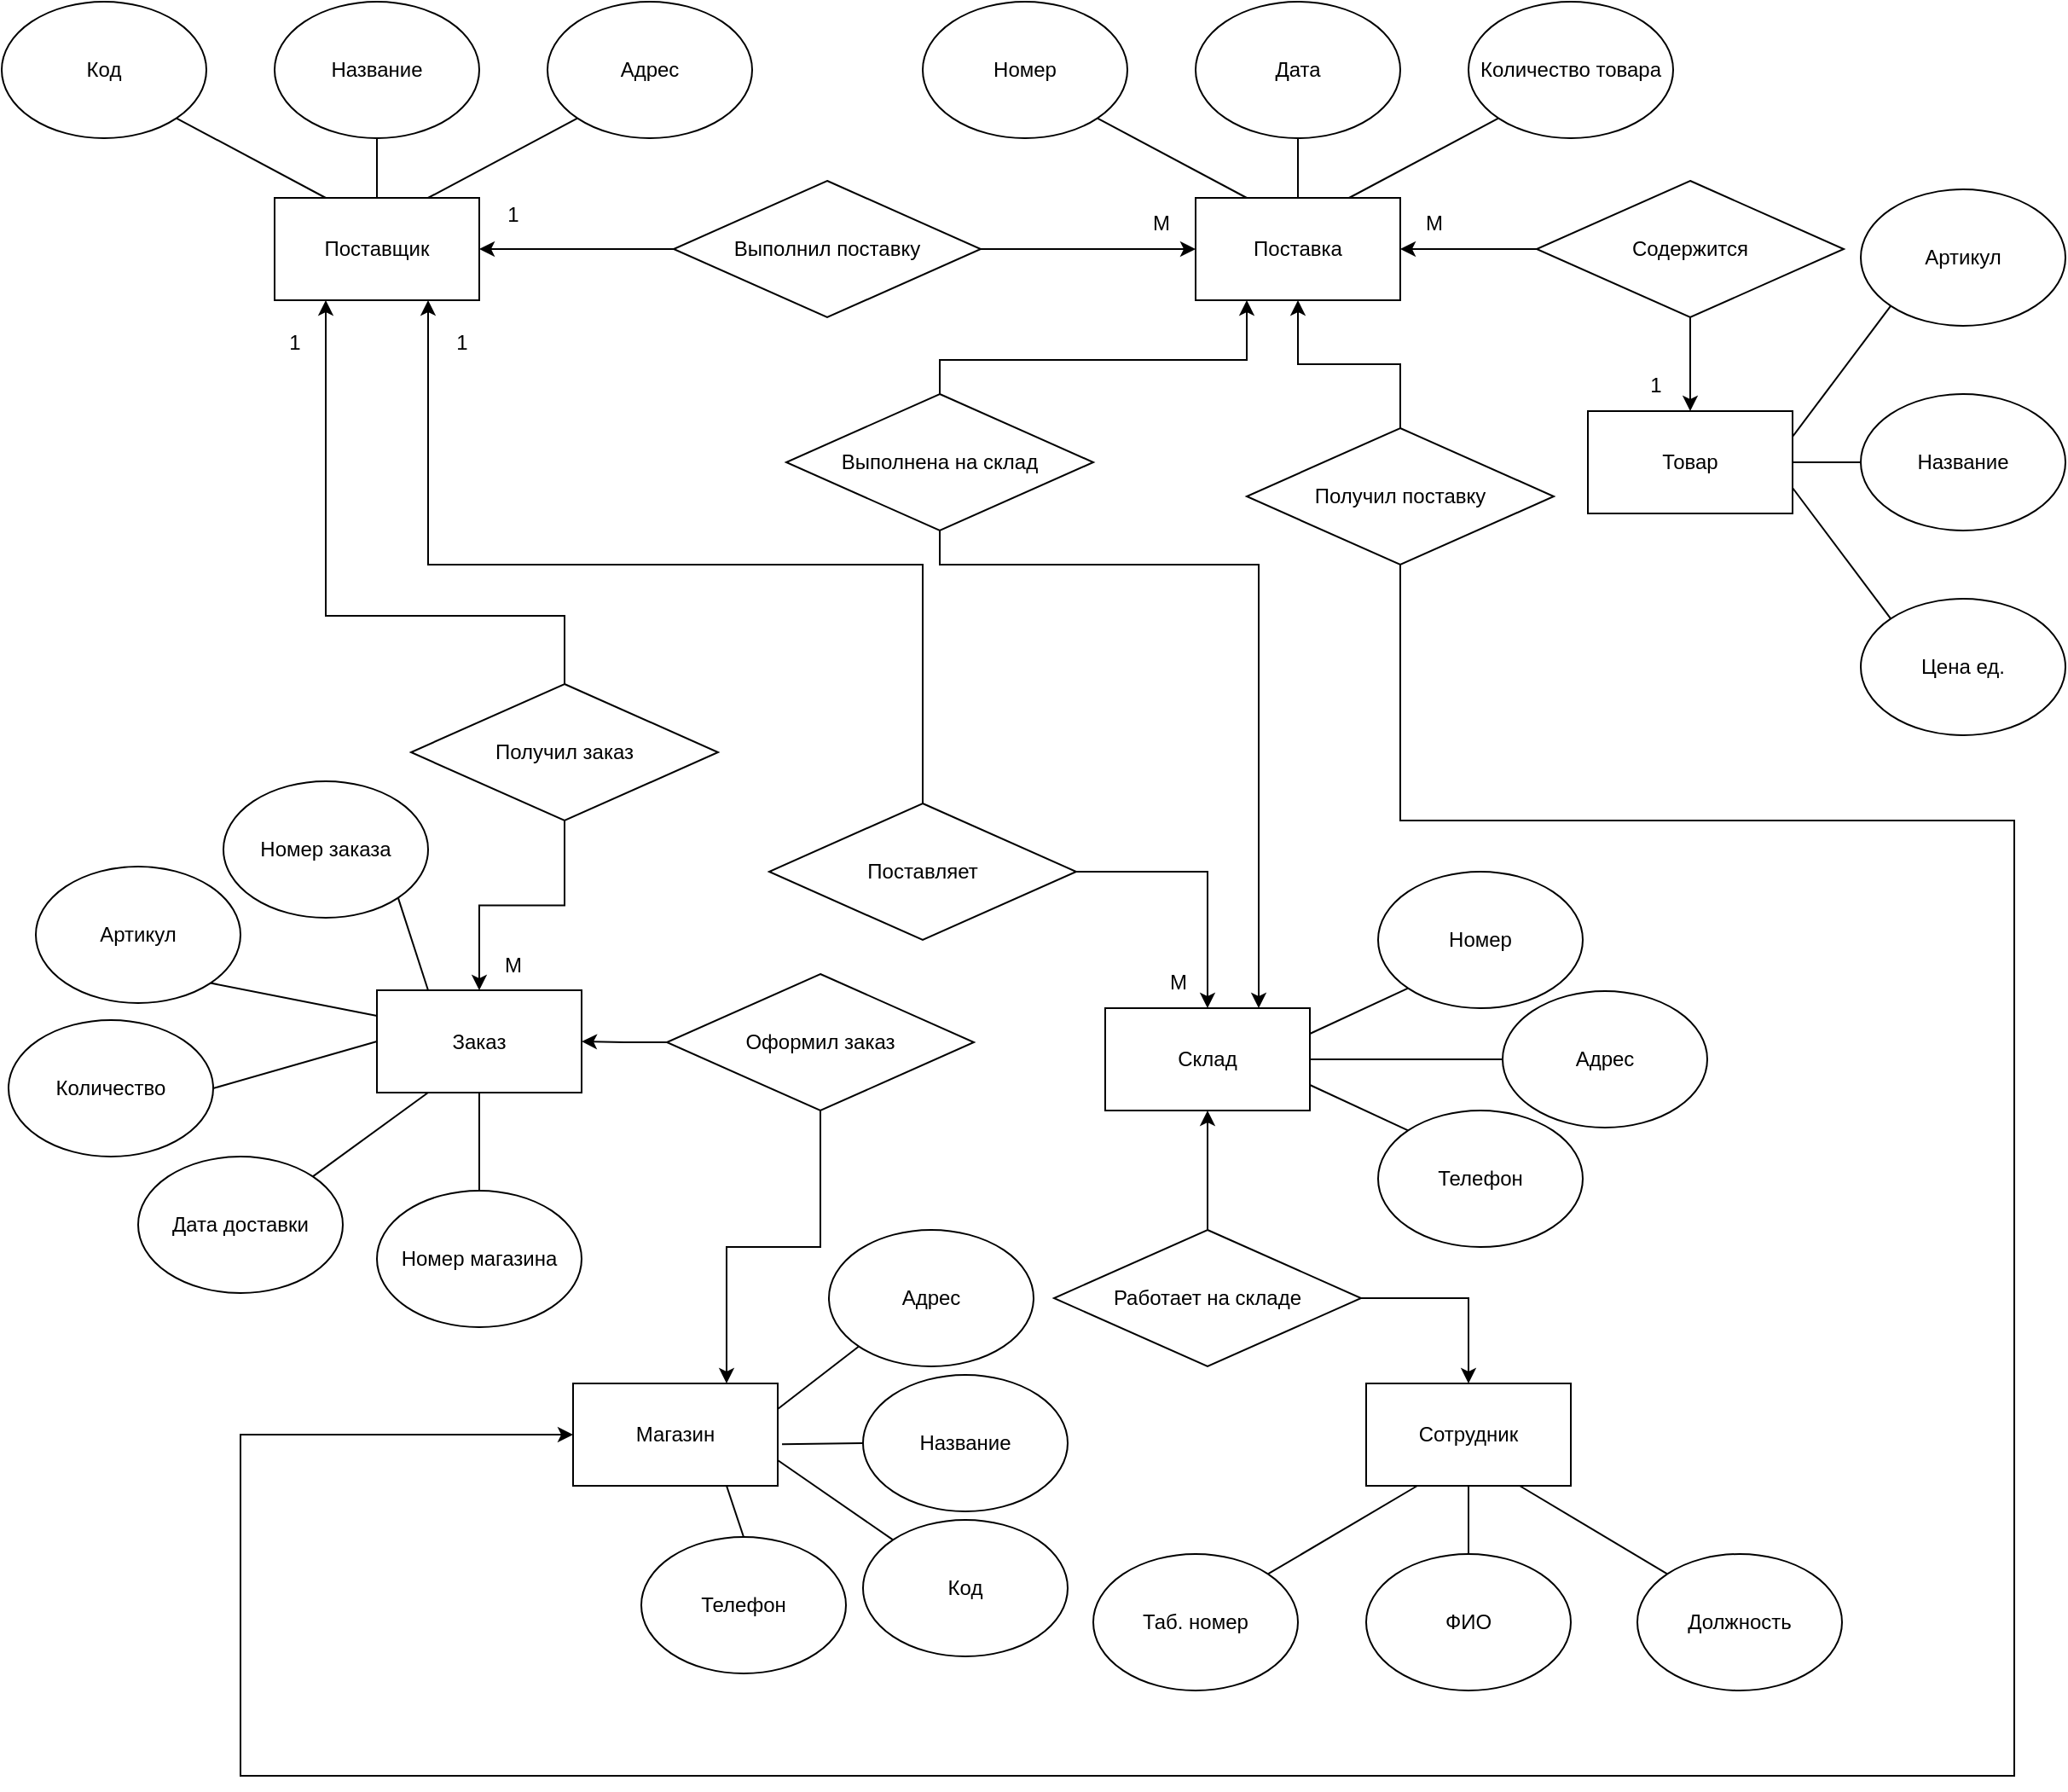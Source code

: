 <mxfile version="15.6.5" type="github">
  <diagram id="pQ924asUckL354suc2qv" name="Page-1">
    <mxGraphModel dx="994" dy="817" grid="1" gridSize="10" guides="1" tooltips="1" connect="1" arrows="1" fold="1" page="1" pageScale="1" pageWidth="1654" pageHeight="1169" math="0" shadow="0">
      <root>
        <mxCell id="0" />
        <mxCell id="1" parent="0" />
        <mxCell id="_1jqZx963ddc79pBxcca-47" style="edgeStyle=orthogonalEdgeStyle;rounded=0;orthogonalLoop=1;jettySize=auto;html=1;entryX=1;entryY=0.5;entryDx=0;entryDy=0;" edge="1" parent="1" source="_1jqZx963ddc79pBxcca-40" target="_1jqZx963ddc79pBxcca-1">
          <mxGeometry relative="1" as="geometry" />
        </mxCell>
        <mxCell id="_1jqZx963ddc79pBxcca-48" style="edgeStyle=orthogonalEdgeStyle;rounded=0;orthogonalLoop=1;jettySize=auto;html=1;entryX=0;entryY=0.5;entryDx=0;entryDy=0;" edge="1" parent="1" source="_1jqZx963ddc79pBxcca-40" target="_1jqZx963ddc79pBxcca-12">
          <mxGeometry relative="1" as="geometry" />
        </mxCell>
        <mxCell id="_1jqZx963ddc79pBxcca-40" value="Выполнил поставку" style="rhombus;whiteSpace=wrap;html=1;" vertex="1" parent="1">
          <mxGeometry x="414" y="195" width="180" height="80" as="geometry" />
        </mxCell>
        <mxCell id="_1jqZx963ddc79pBxcca-56" value="" style="group" vertex="1" connectable="0" parent="1">
          <mxGeometry x="507" y="550" width="320" height="340" as="geometry" />
        </mxCell>
        <mxCell id="_1jqZx963ddc79pBxcca-17" value="Склад" style="rounded=0;whiteSpace=wrap;html=1;" vertex="1" parent="_1jqZx963ddc79pBxcca-56">
          <mxGeometry x="160" y="130" width="120" height="60" as="geometry" />
        </mxCell>
        <mxCell id="_1jqZx963ddc79pBxcca-138" value="Работает на складе" style="rhombus;whiteSpace=wrap;html=1;" vertex="1" parent="_1jqZx963ddc79pBxcca-56">
          <mxGeometry x="130" y="260" width="180" height="80" as="geometry" />
        </mxCell>
        <mxCell id="_1jqZx963ddc79pBxcca-140" style="edgeStyle=orthogonalEdgeStyle;rounded=0;orthogonalLoop=1;jettySize=auto;html=1;entryX=0.5;entryY=1;entryDx=0;entryDy=0;" edge="1" parent="_1jqZx963ddc79pBxcca-56" source="_1jqZx963ddc79pBxcca-138" target="_1jqZx963ddc79pBxcca-17">
          <mxGeometry relative="1" as="geometry" />
        </mxCell>
        <mxCell id="_1jqZx963ddc79pBxcca-158" value="М" style="text;html=1;strokeColor=none;fillColor=none;align=center;verticalAlign=middle;whiteSpace=wrap;rounded=0;shadow=1;" vertex="1" parent="_1jqZx963ddc79pBxcca-56">
          <mxGeometry x="173" y="100" width="60" height="30" as="geometry" />
        </mxCell>
        <mxCell id="_1jqZx963ddc79pBxcca-60" style="edgeStyle=orthogonalEdgeStyle;rounded=0;orthogonalLoop=1;jettySize=auto;html=1;entryX=0.5;entryY=0;entryDx=0;entryDy=0;" edge="1" parent="1" source="_1jqZx963ddc79pBxcca-57" target="_1jqZx963ddc79pBxcca-17">
          <mxGeometry relative="1" as="geometry" />
        </mxCell>
        <mxCell id="_1jqZx963ddc79pBxcca-147" style="edgeStyle=orthogonalEdgeStyle;rounded=0;orthogonalLoop=1;jettySize=auto;html=1;entryX=0.75;entryY=1;entryDx=0;entryDy=0;exitX=0.5;exitY=0;exitDx=0;exitDy=0;" edge="1" parent="1" source="_1jqZx963ddc79pBxcca-57" target="_1jqZx963ddc79pBxcca-1">
          <mxGeometry relative="1" as="geometry">
            <Array as="points">
              <mxPoint x="560" y="420" />
              <mxPoint x="270" y="420" />
            </Array>
          </mxGeometry>
        </mxCell>
        <mxCell id="_1jqZx963ddc79pBxcca-57" value="Поставляет" style="rhombus;whiteSpace=wrap;html=1;" vertex="1" parent="1">
          <mxGeometry x="470" y="560" width="180" height="80" as="geometry" />
        </mxCell>
        <mxCell id="_1jqZx963ddc79pBxcca-68" style="edgeStyle=orthogonalEdgeStyle;rounded=0;orthogonalLoop=1;jettySize=auto;html=1;entryX=0.5;entryY=0;entryDx=0;entryDy=0;" edge="1" parent="1" source="_1jqZx963ddc79pBxcca-67" target="_1jqZx963ddc79pBxcca-20">
          <mxGeometry relative="1" as="geometry" />
        </mxCell>
        <mxCell id="_1jqZx963ddc79pBxcca-146" style="edgeStyle=orthogonalEdgeStyle;rounded=0;orthogonalLoop=1;jettySize=auto;html=1;entryX=0.25;entryY=1;entryDx=0;entryDy=0;" edge="1" parent="1" source="_1jqZx963ddc79pBxcca-67" target="_1jqZx963ddc79pBxcca-1">
          <mxGeometry relative="1" as="geometry">
            <Array as="points">
              <mxPoint x="350" y="450" />
              <mxPoint x="210" y="450" />
            </Array>
          </mxGeometry>
        </mxCell>
        <mxCell id="_1jqZx963ddc79pBxcca-67" value="Получил заказ" style="rhombus;whiteSpace=wrap;html=1;" vertex="1" parent="1">
          <mxGeometry x="260" y="490" width="180" height="80" as="geometry" />
        </mxCell>
        <mxCell id="_1jqZx963ddc79pBxcca-70" value="" style="group" vertex="1" connectable="0" parent="1">
          <mxGeometry x="560" y="90" width="440" height="175" as="geometry" />
        </mxCell>
        <mxCell id="_1jqZx963ddc79pBxcca-12" value="Поставка" style="rounded=0;whiteSpace=wrap;html=1;" vertex="1" parent="_1jqZx963ddc79pBxcca-70">
          <mxGeometry x="160" y="115" width="120" height="60" as="geometry" />
        </mxCell>
        <mxCell id="_1jqZx963ddc79pBxcca-13" value="Номер" style="ellipse;whiteSpace=wrap;html=1;" vertex="1" parent="_1jqZx963ddc79pBxcca-70">
          <mxGeometry width="120" height="80" as="geometry" />
        </mxCell>
        <mxCell id="_1jqZx963ddc79pBxcca-14" value="Дата" style="ellipse;whiteSpace=wrap;html=1;" vertex="1" parent="_1jqZx963ddc79pBxcca-70">
          <mxGeometry x="160" width="120" height="80" as="geometry" />
        </mxCell>
        <mxCell id="_1jqZx963ddc79pBxcca-15" value="Количество товара" style="ellipse;whiteSpace=wrap;html=1;" vertex="1" parent="_1jqZx963ddc79pBxcca-70">
          <mxGeometry x="320" width="120" height="80" as="geometry" />
        </mxCell>
        <mxCell id="_1jqZx963ddc79pBxcca-44" value="" style="endArrow=none;html=1;rounded=0;entryX=1;entryY=1;entryDx=0;entryDy=0;exitX=0.25;exitY=0;exitDx=0;exitDy=0;" edge="1" parent="_1jqZx963ddc79pBxcca-70" source="_1jqZx963ddc79pBxcca-12" target="_1jqZx963ddc79pBxcca-13">
          <mxGeometry width="50" height="50" relative="1" as="geometry">
            <mxPoint x="-10" y="200" as="sourcePoint" />
            <mxPoint x="40" y="150" as="targetPoint" />
          </mxGeometry>
        </mxCell>
        <mxCell id="_1jqZx963ddc79pBxcca-45" value="" style="endArrow=none;html=1;rounded=0;entryX=0;entryY=1;entryDx=0;entryDy=0;exitX=0.75;exitY=0;exitDx=0;exitDy=0;" edge="1" parent="_1jqZx963ddc79pBxcca-70" source="_1jqZx963ddc79pBxcca-12" target="_1jqZx963ddc79pBxcca-15">
          <mxGeometry width="50" height="50" relative="1" as="geometry">
            <mxPoint x="240" y="290" as="sourcePoint" />
            <mxPoint x="290" y="240" as="targetPoint" />
          </mxGeometry>
        </mxCell>
        <mxCell id="_1jqZx963ddc79pBxcca-46" value="" style="endArrow=none;html=1;rounded=0;entryX=0.5;entryY=1;entryDx=0;entryDy=0;exitX=0.5;exitY=0;exitDx=0;exitDy=0;" edge="1" parent="_1jqZx963ddc79pBxcca-70" source="_1jqZx963ddc79pBxcca-12" target="_1jqZx963ddc79pBxcca-14">
          <mxGeometry width="50" height="50" relative="1" as="geometry">
            <mxPoint x="110" y="220" as="sourcePoint" />
            <mxPoint x="160" y="170" as="targetPoint" />
          </mxGeometry>
        </mxCell>
        <mxCell id="_1jqZx963ddc79pBxcca-154" value="М" style="text;html=1;strokeColor=none;fillColor=none;align=center;verticalAlign=middle;whiteSpace=wrap;rounded=0;shadow=1;" vertex="1" parent="_1jqZx963ddc79pBxcca-70">
          <mxGeometry x="110" y="115" width="60" height="30" as="geometry" />
        </mxCell>
        <mxCell id="_1jqZx963ddc79pBxcca-162" value="М" style="text;html=1;strokeColor=none;fillColor=none;align=center;verticalAlign=middle;whiteSpace=wrap;rounded=0;shadow=1;" vertex="1" parent="_1jqZx963ddc79pBxcca-70">
          <mxGeometry x="270" y="115" width="60" height="30" as="geometry" />
        </mxCell>
        <mxCell id="_1jqZx963ddc79pBxcca-71" value="" style="group" vertex="1" connectable="0" parent="1">
          <mxGeometry x="20" y="90" width="440" height="175" as="geometry" />
        </mxCell>
        <mxCell id="_1jqZx963ddc79pBxcca-1" value="Поставщик" style="rounded=0;whiteSpace=wrap;html=1;" vertex="1" parent="_1jqZx963ddc79pBxcca-71">
          <mxGeometry x="160" y="115" width="120" height="60" as="geometry" />
        </mxCell>
        <mxCell id="_1jqZx963ddc79pBxcca-2" value="Код" style="ellipse;whiteSpace=wrap;html=1;" vertex="1" parent="_1jqZx963ddc79pBxcca-71">
          <mxGeometry width="120" height="80" as="geometry" />
        </mxCell>
        <mxCell id="_1jqZx963ddc79pBxcca-3" value="Название&lt;span style=&quot;color: rgba(0 , 0 , 0 , 0) ; font-family: monospace ; font-size: 0px&quot;&gt;%3CmxGraphModel%3E%3Croot%3E%3CmxCell%20id%3D%220%22%2F%3E%3CmxCell%20id%3D%221%22%20parent%3D%220%22%2F%3E%3CmxCell%20id%3D%222%22%20value%3D%22%D0%9A%D0%BE%D0%B4%22%20style%3D%22ellipse%3BwhiteSpace%3Dwrap%3Bhtml%3D1%3B%22%20vertex%3D%221%22%20parent%3D%221%22%3E%3CmxGeometry%20x%3D%22120%22%20y%3D%22110%22%20width%3D%22120%22%20height%3D%2280%22%20as%3D%22geometry%22%2F%3E%3C%2FmxCell%3E%3C%2Froot%3E%3C%2FmxGraphModel%3E&lt;/span&gt;" style="ellipse;whiteSpace=wrap;html=1;" vertex="1" parent="_1jqZx963ddc79pBxcca-71">
          <mxGeometry x="160" width="120" height="80" as="geometry" />
        </mxCell>
        <mxCell id="_1jqZx963ddc79pBxcca-4" value="Адрес" style="ellipse;whiteSpace=wrap;html=1;" vertex="1" parent="_1jqZx963ddc79pBxcca-71">
          <mxGeometry x="320" width="120" height="80" as="geometry" />
        </mxCell>
        <mxCell id="_1jqZx963ddc79pBxcca-41" value="" style="endArrow=none;html=1;rounded=0;exitX=1;exitY=1;exitDx=0;exitDy=0;entryX=0.25;entryY=0;entryDx=0;entryDy=0;" edge="1" parent="_1jqZx963ddc79pBxcca-71" source="_1jqZx963ddc79pBxcca-2" target="_1jqZx963ddc79pBxcca-1">
          <mxGeometry width="50" height="50" relative="1" as="geometry">
            <mxPoint x="140" y="220" as="sourcePoint" />
            <mxPoint x="190" y="170" as="targetPoint" />
          </mxGeometry>
        </mxCell>
        <mxCell id="_1jqZx963ddc79pBxcca-42" value="" style="endArrow=none;html=1;rounded=0;entryX=0;entryY=1;entryDx=0;entryDy=0;exitX=0.75;exitY=0;exitDx=0;exitDy=0;" edge="1" parent="_1jqZx963ddc79pBxcca-71" source="_1jqZx963ddc79pBxcca-1" target="_1jqZx963ddc79pBxcca-4">
          <mxGeometry width="50" height="50" relative="1" as="geometry">
            <mxPoint x="280" y="120" as="sourcePoint" />
            <mxPoint x="390" y="210" as="targetPoint" />
          </mxGeometry>
        </mxCell>
        <mxCell id="_1jqZx963ddc79pBxcca-43" value="" style="endArrow=none;html=1;rounded=0;entryX=0.5;entryY=1;entryDx=0;entryDy=0;exitX=0.5;exitY=0;exitDx=0;exitDy=0;" edge="1" parent="_1jqZx963ddc79pBxcca-71" source="_1jqZx963ddc79pBxcca-1" target="_1jqZx963ddc79pBxcca-3">
          <mxGeometry width="50" height="50" relative="1" as="geometry">
            <mxPoint x="150" y="270" as="sourcePoint" />
            <mxPoint x="200" y="220" as="targetPoint" />
          </mxGeometry>
        </mxCell>
        <mxCell id="_1jqZx963ddc79pBxcca-153" value="1" style="text;html=1;strokeColor=none;fillColor=none;align=center;verticalAlign=middle;whiteSpace=wrap;rounded=0;shadow=1;" vertex="1" parent="_1jqZx963ddc79pBxcca-71">
          <mxGeometry x="270" y="110" width="60" height="30" as="geometry" />
        </mxCell>
        <mxCell id="_1jqZx963ddc79pBxcca-76" value="" style="group" vertex="1" connectable="0" parent="1">
          <mxGeometry x="950" y="200" width="280" height="320" as="geometry" />
        </mxCell>
        <mxCell id="_1jqZx963ddc79pBxcca-7" value="Товар" style="rounded=0;whiteSpace=wrap;html=1;" vertex="1" parent="_1jqZx963ddc79pBxcca-76">
          <mxGeometry y="130" width="120" height="60" as="geometry" />
        </mxCell>
        <mxCell id="_1jqZx963ddc79pBxcca-8" value="Артикул" style="ellipse;whiteSpace=wrap;html=1;" vertex="1" parent="_1jqZx963ddc79pBxcca-76">
          <mxGeometry x="160" width="120" height="80" as="geometry" />
        </mxCell>
        <mxCell id="_1jqZx963ddc79pBxcca-9" value="Название" style="ellipse;whiteSpace=wrap;html=1;" vertex="1" parent="_1jqZx963ddc79pBxcca-76">
          <mxGeometry x="160" y="120" width="120" height="80" as="geometry" />
        </mxCell>
        <mxCell id="_1jqZx963ddc79pBxcca-10" value="Цена ед." style="ellipse;whiteSpace=wrap;html=1;" vertex="1" parent="_1jqZx963ddc79pBxcca-76">
          <mxGeometry x="160" y="240" width="120" height="80" as="geometry" />
        </mxCell>
        <mxCell id="_1jqZx963ddc79pBxcca-73" value="" style="endArrow=none;html=1;rounded=0;entryX=0;entryY=1;entryDx=0;entryDy=0;exitX=1;exitY=0.25;exitDx=0;exitDy=0;" edge="1" parent="_1jqZx963ddc79pBxcca-76" source="_1jqZx963ddc79pBxcca-7" target="_1jqZx963ddc79pBxcca-8">
          <mxGeometry width="50" height="50" relative="1" as="geometry">
            <mxPoint x="-60" y="310" as="sourcePoint" />
            <mxPoint x="-10" y="260" as="targetPoint" />
          </mxGeometry>
        </mxCell>
        <mxCell id="_1jqZx963ddc79pBxcca-74" value="" style="endArrow=none;html=1;rounded=0;entryX=0;entryY=0.5;entryDx=0;entryDy=0;exitX=1;exitY=0.5;exitDx=0;exitDy=0;" edge="1" parent="_1jqZx963ddc79pBxcca-76" source="_1jqZx963ddc79pBxcca-7" target="_1jqZx963ddc79pBxcca-9">
          <mxGeometry width="50" height="50" relative="1" as="geometry">
            <mxPoint x="10" y="330" as="sourcePoint" />
            <mxPoint x="60" y="280" as="targetPoint" />
          </mxGeometry>
        </mxCell>
        <mxCell id="_1jqZx963ddc79pBxcca-75" value="" style="endArrow=none;html=1;rounded=0;entryX=0;entryY=0;entryDx=0;entryDy=0;exitX=1;exitY=0.75;exitDx=0;exitDy=0;" edge="1" parent="_1jqZx963ddc79pBxcca-76" source="_1jqZx963ddc79pBxcca-7" target="_1jqZx963ddc79pBxcca-10">
          <mxGeometry width="50" height="50" relative="1" as="geometry">
            <mxPoint x="-80" y="360" as="sourcePoint" />
            <mxPoint x="-30" y="310" as="targetPoint" />
          </mxGeometry>
        </mxCell>
        <mxCell id="_1jqZx963ddc79pBxcca-77" value="Содержится" style="rhombus;whiteSpace=wrap;html=1;" vertex="1" parent="_1jqZx963ddc79pBxcca-76">
          <mxGeometry x="-30" y="-5" width="180" height="80" as="geometry" />
        </mxCell>
        <mxCell id="_1jqZx963ddc79pBxcca-79" style="edgeStyle=orthogonalEdgeStyle;rounded=0;orthogonalLoop=1;jettySize=auto;html=1;entryX=0.5;entryY=0;entryDx=0;entryDy=0;" edge="1" parent="_1jqZx963ddc79pBxcca-76" source="_1jqZx963ddc79pBxcca-77" target="_1jqZx963ddc79pBxcca-7">
          <mxGeometry relative="1" as="geometry" />
        </mxCell>
        <mxCell id="_1jqZx963ddc79pBxcca-163" value="1" style="text;html=1;strokeColor=none;fillColor=none;align=center;verticalAlign=middle;whiteSpace=wrap;rounded=0;shadow=1;" vertex="1" parent="_1jqZx963ddc79pBxcca-76">
          <mxGeometry x="10" y="100" width="60" height="30" as="geometry" />
        </mxCell>
        <mxCell id="_1jqZx963ddc79pBxcca-78" style="edgeStyle=orthogonalEdgeStyle;rounded=0;orthogonalLoop=1;jettySize=auto;html=1;entryX=1;entryY=0.5;entryDx=0;entryDy=0;" edge="1" parent="1" source="_1jqZx963ddc79pBxcca-77" target="_1jqZx963ddc79pBxcca-12">
          <mxGeometry relative="1" as="geometry">
            <mxPoint x="910" y="200" as="targetPoint" />
          </mxGeometry>
        </mxCell>
        <mxCell id="_1jqZx963ddc79pBxcca-81" style="edgeStyle=orthogonalEdgeStyle;rounded=0;orthogonalLoop=1;jettySize=auto;html=1;entryX=0.25;entryY=1;entryDx=0;entryDy=0;" edge="1" parent="1" source="_1jqZx963ddc79pBxcca-80" target="_1jqZx963ddc79pBxcca-12">
          <mxGeometry relative="1" as="geometry">
            <Array as="points">
              <mxPoint x="570" y="300" />
              <mxPoint x="750" y="300" />
            </Array>
          </mxGeometry>
        </mxCell>
        <mxCell id="_1jqZx963ddc79pBxcca-82" style="edgeStyle=orthogonalEdgeStyle;rounded=0;orthogonalLoop=1;jettySize=auto;html=1;entryX=0.75;entryY=0;entryDx=0;entryDy=0;" edge="1" parent="1" source="_1jqZx963ddc79pBxcca-80" target="_1jqZx963ddc79pBxcca-17">
          <mxGeometry relative="1" as="geometry">
            <Array as="points">
              <mxPoint x="570" y="420" />
              <mxPoint x="757" y="420" />
            </Array>
          </mxGeometry>
        </mxCell>
        <mxCell id="_1jqZx963ddc79pBxcca-80" value="Выполнена на склад" style="rhombus;whiteSpace=wrap;html=1;" vertex="1" parent="1">
          <mxGeometry x="480" y="320" width="180" height="80" as="geometry" />
        </mxCell>
        <mxCell id="_1jqZx963ddc79pBxcca-130" value="" style="group" vertex="1" connectable="0" parent="1">
          <mxGeometry x="355" y="810" width="290" height="260" as="geometry" />
        </mxCell>
        <mxCell id="_1jqZx963ddc79pBxcca-18" value="Магазин" style="rounded=0;whiteSpace=wrap;html=1;" vertex="1" parent="_1jqZx963ddc79pBxcca-130">
          <mxGeometry y="90" width="120" height="60" as="geometry" />
        </mxCell>
        <mxCell id="_1jqZx963ddc79pBxcca-31" value="Код" style="ellipse;whiteSpace=wrap;html=1;" vertex="1" parent="_1jqZx963ddc79pBxcca-130">
          <mxGeometry x="170" y="170" width="120" height="80" as="geometry" />
        </mxCell>
        <mxCell id="_1jqZx963ddc79pBxcca-32" value="Название" style="ellipse;whiteSpace=wrap;html=1;" vertex="1" parent="_1jqZx963ddc79pBxcca-130">
          <mxGeometry x="170" y="85" width="120" height="80" as="geometry" />
        </mxCell>
        <mxCell id="_1jqZx963ddc79pBxcca-33" value="Адрес" style="ellipse;whiteSpace=wrap;html=1;" vertex="1" parent="_1jqZx963ddc79pBxcca-130">
          <mxGeometry x="150" width="120" height="80" as="geometry" />
        </mxCell>
        <mxCell id="_1jqZx963ddc79pBxcca-34" value="Телефон" style="ellipse;whiteSpace=wrap;html=1;" vertex="1" parent="_1jqZx963ddc79pBxcca-130">
          <mxGeometry x="40" y="180" width="120" height="80" as="geometry" />
        </mxCell>
        <mxCell id="_1jqZx963ddc79pBxcca-126" value="" style="endArrow=none;html=1;rounded=0;curved=1;entryX=0.75;entryY=1;entryDx=0;entryDy=0;exitX=0.5;exitY=0;exitDx=0;exitDy=0;" edge="1" parent="_1jqZx963ddc79pBxcca-130" source="_1jqZx963ddc79pBxcca-34" target="_1jqZx963ddc79pBxcca-18">
          <mxGeometry width="50" height="50" relative="1" as="geometry">
            <mxPoint x="-130" y="170" as="sourcePoint" />
            <mxPoint x="-80" y="120" as="targetPoint" />
          </mxGeometry>
        </mxCell>
        <mxCell id="_1jqZx963ddc79pBxcca-127" value="" style="endArrow=none;html=1;rounded=0;curved=1;exitX=1;exitY=0.75;exitDx=0;exitDy=0;entryX=0;entryY=0;entryDx=0;entryDy=0;" edge="1" parent="_1jqZx963ddc79pBxcca-130" source="_1jqZx963ddc79pBxcca-18" target="_1jqZx963ddc79pBxcca-31">
          <mxGeometry width="50" height="50" relative="1" as="geometry">
            <mxPoint x="80" y="120" as="sourcePoint" />
            <mxPoint x="130" y="70" as="targetPoint" />
          </mxGeometry>
        </mxCell>
        <mxCell id="_1jqZx963ddc79pBxcca-128" value="" style="endArrow=none;html=1;rounded=0;curved=1;entryX=0;entryY=0.5;entryDx=0;entryDy=0;exitX=1.021;exitY=0.594;exitDx=0;exitDy=0;exitPerimeter=0;" edge="1" parent="_1jqZx963ddc79pBxcca-130" source="_1jqZx963ddc79pBxcca-18" target="_1jqZx963ddc79pBxcca-32">
          <mxGeometry width="50" height="50" relative="1" as="geometry">
            <mxPoint x="-180" y="200" as="sourcePoint" />
            <mxPoint x="-130" y="150" as="targetPoint" />
          </mxGeometry>
        </mxCell>
        <mxCell id="_1jqZx963ddc79pBxcca-129" value="" style="endArrow=none;html=1;rounded=0;curved=1;entryX=0;entryY=1;entryDx=0;entryDy=0;exitX=1;exitY=0.25;exitDx=0;exitDy=0;" edge="1" parent="_1jqZx963ddc79pBxcca-130" source="_1jqZx963ddc79pBxcca-18" target="_1jqZx963ddc79pBxcca-33">
          <mxGeometry width="50" height="50" relative="1" as="geometry">
            <mxPoint x="-140" y="210" as="sourcePoint" />
            <mxPoint x="-90" y="160" as="targetPoint" />
          </mxGeometry>
        </mxCell>
        <mxCell id="_1jqZx963ddc79pBxcca-132" style="edgeStyle=orthogonalEdgeStyle;rounded=0;orthogonalLoop=1;jettySize=auto;html=1;entryX=0.5;entryY=1;entryDx=0;entryDy=0;" edge="1" parent="1" source="_1jqZx963ddc79pBxcca-131" target="_1jqZx963ddc79pBxcca-12">
          <mxGeometry relative="1" as="geometry" />
        </mxCell>
        <mxCell id="_1jqZx963ddc79pBxcca-151" style="edgeStyle=orthogonalEdgeStyle;rounded=0;orthogonalLoop=1;jettySize=auto;html=1;entryX=0;entryY=0.5;entryDx=0;entryDy=0;exitX=0.5;exitY=1;exitDx=0;exitDy=0;" edge="1" parent="1" source="_1jqZx963ddc79pBxcca-131" target="_1jqZx963ddc79pBxcca-18">
          <mxGeometry relative="1" as="geometry">
            <Array as="points">
              <mxPoint x="840" y="570" />
              <mxPoint x="1200" y="570" />
              <mxPoint x="1200" y="1130" />
              <mxPoint x="160" y="1130" />
              <mxPoint x="160" y="930" />
            </Array>
          </mxGeometry>
        </mxCell>
        <mxCell id="_1jqZx963ddc79pBxcca-131" value="Получил поставку" style="rhombus;whiteSpace=wrap;html=1;" vertex="1" parent="1">
          <mxGeometry x="750" y="340" width="180" height="80" as="geometry" />
        </mxCell>
        <mxCell id="_1jqZx963ddc79pBxcca-137" value="" style="group" vertex="1" connectable="0" parent="1">
          <mxGeometry x="660" y="900" width="439" height="180" as="geometry" />
        </mxCell>
        <mxCell id="_1jqZx963ddc79pBxcca-19" value="Сотрудник" style="rounded=0;whiteSpace=wrap;html=1;" vertex="1" parent="_1jqZx963ddc79pBxcca-137">
          <mxGeometry x="160" width="120" height="60" as="geometry" />
        </mxCell>
        <mxCell id="_1jqZx963ddc79pBxcca-27" value="Таб. номер" style="ellipse;whiteSpace=wrap;html=1;" vertex="1" parent="_1jqZx963ddc79pBxcca-137">
          <mxGeometry y="100" width="120" height="80" as="geometry" />
        </mxCell>
        <mxCell id="_1jqZx963ddc79pBxcca-28" value="ФИО" style="ellipse;whiteSpace=wrap;html=1;" vertex="1" parent="_1jqZx963ddc79pBxcca-137">
          <mxGeometry x="160" y="100" width="120" height="80" as="geometry" />
        </mxCell>
        <mxCell id="_1jqZx963ddc79pBxcca-29" value="Должность" style="ellipse;whiteSpace=wrap;html=1;" vertex="1" parent="_1jqZx963ddc79pBxcca-137">
          <mxGeometry x="319" y="100" width="120" height="80" as="geometry" />
        </mxCell>
        <mxCell id="_1jqZx963ddc79pBxcca-134" value="" style="endArrow=none;html=1;rounded=0;entryX=0.25;entryY=1;entryDx=0;entryDy=0;exitX=1;exitY=0;exitDx=0;exitDy=0;" edge="1" parent="_1jqZx963ddc79pBxcca-137" source="_1jqZx963ddc79pBxcca-27" target="_1jqZx963ddc79pBxcca-19">
          <mxGeometry width="50" height="50" relative="1" as="geometry">
            <mxPoint x="40" y="50" as="sourcePoint" />
            <mxPoint x="90" as="targetPoint" />
          </mxGeometry>
        </mxCell>
        <mxCell id="_1jqZx963ddc79pBxcca-135" value="" style="endArrow=none;html=1;rounded=0;entryX=0.5;entryY=1;entryDx=0;entryDy=0;exitX=0.5;exitY=0;exitDx=0;exitDy=0;" edge="1" parent="_1jqZx963ddc79pBxcca-137" source="_1jqZx963ddc79pBxcca-28" target="_1jqZx963ddc79pBxcca-19">
          <mxGeometry width="50" height="50" relative="1" as="geometry">
            <mxPoint x="90" y="310" as="sourcePoint" />
            <mxPoint x="140" y="260" as="targetPoint" />
          </mxGeometry>
        </mxCell>
        <mxCell id="_1jqZx963ddc79pBxcca-136" value="" style="endArrow=none;html=1;rounded=0;entryX=0.75;entryY=1;entryDx=0;entryDy=0;exitX=0;exitY=0;exitDx=0;exitDy=0;" edge="1" parent="_1jqZx963ddc79pBxcca-137" source="_1jqZx963ddc79pBxcca-29" target="_1jqZx963ddc79pBxcca-19">
          <mxGeometry width="50" height="50" relative="1" as="geometry">
            <mxPoint x="220" y="290" as="sourcePoint" />
            <mxPoint x="270" y="240" as="targetPoint" />
          </mxGeometry>
        </mxCell>
        <mxCell id="_1jqZx963ddc79pBxcca-141" style="edgeStyle=orthogonalEdgeStyle;rounded=0;orthogonalLoop=1;jettySize=auto;html=1;entryX=0.5;entryY=0;entryDx=0;entryDy=0;" edge="1" parent="1" source="_1jqZx963ddc79pBxcca-138" target="_1jqZx963ddc79pBxcca-19">
          <mxGeometry relative="1" as="geometry" />
        </mxCell>
        <mxCell id="_1jqZx963ddc79pBxcca-148" style="edgeStyle=orthogonalEdgeStyle;rounded=0;orthogonalLoop=1;jettySize=auto;html=1;entryX=1;entryY=0.5;entryDx=0;entryDy=0;" edge="1" parent="1" source="_1jqZx963ddc79pBxcca-142" target="_1jqZx963ddc79pBxcca-20">
          <mxGeometry relative="1" as="geometry" />
        </mxCell>
        <mxCell id="_1jqZx963ddc79pBxcca-149" style="edgeStyle=orthogonalEdgeStyle;rounded=0;orthogonalLoop=1;jettySize=auto;html=1;entryX=0.75;entryY=0;entryDx=0;entryDy=0;" edge="1" parent="1" source="_1jqZx963ddc79pBxcca-142" target="_1jqZx963ddc79pBxcca-18">
          <mxGeometry relative="1" as="geometry" />
        </mxCell>
        <mxCell id="_1jqZx963ddc79pBxcca-142" value="Оформил заказ" style="rhombus;whiteSpace=wrap;html=1;" vertex="1" parent="1">
          <mxGeometry x="410" y="660" width="180" height="80" as="geometry" />
        </mxCell>
        <mxCell id="_1jqZx963ddc79pBxcca-145" value="" style="group" vertex="1" connectable="0" parent="1">
          <mxGeometry x="24" y="547" width="336" height="320" as="geometry" />
        </mxCell>
        <mxCell id="_1jqZx963ddc79pBxcca-20" value="Заказ" style="rounded=0;whiteSpace=wrap;html=1;" vertex="1" parent="_1jqZx963ddc79pBxcca-145">
          <mxGeometry x="216" y="122.5" width="120" height="60" as="geometry" />
        </mxCell>
        <mxCell id="_1jqZx963ddc79pBxcca-21" value="Артикул" style="ellipse;whiteSpace=wrap;html=1;" vertex="1" parent="_1jqZx963ddc79pBxcca-145">
          <mxGeometry x="16" y="50" width="120" height="80" as="geometry" />
        </mxCell>
        <mxCell id="_1jqZx963ddc79pBxcca-22" value="Номер заказа" style="ellipse;whiteSpace=wrap;html=1;" vertex="1" parent="_1jqZx963ddc79pBxcca-145">
          <mxGeometry x="126" width="120" height="80" as="geometry" />
        </mxCell>
        <mxCell id="_1jqZx963ddc79pBxcca-23" value="Количество" style="ellipse;whiteSpace=wrap;html=1;" vertex="1" parent="_1jqZx963ddc79pBxcca-145">
          <mxGeometry y="140" width="120" height="80" as="geometry" />
        </mxCell>
        <mxCell id="_1jqZx963ddc79pBxcca-24" value="Номер магазина" style="ellipse;whiteSpace=wrap;html=1;" vertex="1" parent="_1jqZx963ddc79pBxcca-145">
          <mxGeometry x="216" y="240" width="120" height="80" as="geometry" />
        </mxCell>
        <mxCell id="_1jqZx963ddc79pBxcca-25" value="Дата доставки" style="ellipse;whiteSpace=wrap;html=1;" vertex="1" parent="_1jqZx963ddc79pBxcca-145">
          <mxGeometry x="76" y="220" width="120" height="80" as="geometry" />
        </mxCell>
        <mxCell id="_1jqZx963ddc79pBxcca-62" value="" style="endArrow=none;html=1;rounded=0;entryX=1;entryY=1;entryDx=0;entryDy=0;exitX=0;exitY=0.25;exitDx=0;exitDy=0;" edge="1" parent="_1jqZx963ddc79pBxcca-145" source="_1jqZx963ddc79pBxcca-20" target="_1jqZx963ddc79pBxcca-21">
          <mxGeometry x="216" y="-7.5" width="50" height="50" as="geometry">
            <mxPoint x="76" y="302.5" as="sourcePoint" />
            <mxPoint x="126" y="252.5" as="targetPoint" />
          </mxGeometry>
        </mxCell>
        <mxCell id="_1jqZx963ddc79pBxcca-63" value="" style="endArrow=none;html=1;rounded=0;entryX=1;entryY=0.5;entryDx=0;entryDy=0;exitX=0;exitY=0.5;exitDx=0;exitDy=0;" edge="1" parent="_1jqZx963ddc79pBxcca-145" source="_1jqZx963ddc79pBxcca-20" target="_1jqZx963ddc79pBxcca-23">
          <mxGeometry x="216" y="-7.5" width="50" height="50" as="geometry">
            <mxPoint x="-14" y="322.5" as="sourcePoint" />
            <mxPoint x="36" y="272.5" as="targetPoint" />
          </mxGeometry>
        </mxCell>
        <mxCell id="_1jqZx963ddc79pBxcca-64" value="" style="endArrow=none;html=1;rounded=0;entryX=0.5;entryY=0;entryDx=0;entryDy=0;exitX=0.5;exitY=1;exitDx=0;exitDy=0;" edge="1" parent="_1jqZx963ddc79pBxcca-145" source="_1jqZx963ddc79pBxcca-20" target="_1jqZx963ddc79pBxcca-24">
          <mxGeometry x="216" y="-7.5" width="50" height="50" as="geometry">
            <mxPoint x="116" y="292.5" as="sourcePoint" />
            <mxPoint x="166" y="242.5" as="targetPoint" />
          </mxGeometry>
        </mxCell>
        <mxCell id="_1jqZx963ddc79pBxcca-65" value="" style="endArrow=none;html=1;rounded=0;entryX=0.25;entryY=1;entryDx=0;entryDy=0;exitX=1;exitY=0;exitDx=0;exitDy=0;" edge="1" parent="_1jqZx963ddc79pBxcca-145" source="_1jqZx963ddc79pBxcca-25" target="_1jqZx963ddc79pBxcca-20">
          <mxGeometry x="216" y="-7.5" width="50" height="50" as="geometry">
            <mxPoint x="286" y="250" as="sourcePoint" />
            <mxPoint x="216" y="212.5" as="targetPoint" />
          </mxGeometry>
        </mxCell>
        <mxCell id="_1jqZx963ddc79pBxcca-61" value="" style="endArrow=none;html=1;rounded=0;entryX=1;entryY=1;entryDx=0;entryDy=0;exitX=0.25;exitY=0;exitDx=0;exitDy=0;" edge="1" parent="_1jqZx963ddc79pBxcca-145" source="_1jqZx963ddc79pBxcca-20" target="_1jqZx963ddc79pBxcca-22">
          <mxGeometry x="570" y="542.5" width="50" height="50" as="geometry">
            <mxPoint x="390" y="762.5" as="sourcePoint" />
            <mxPoint x="440" y="712.5" as="targetPoint" />
          </mxGeometry>
        </mxCell>
        <mxCell id="_1jqZx963ddc79pBxcca-159" value="М" style="text;html=1;strokeColor=none;fillColor=none;align=center;verticalAlign=middle;whiteSpace=wrap;rounded=0;shadow=1;" vertex="1" parent="_1jqZx963ddc79pBxcca-145">
          <mxGeometry x="266" y="92.5" width="60" height="30" as="geometry" />
        </mxCell>
        <mxCell id="_1jqZx963ddc79pBxcca-37" value="Адрес" style="ellipse;whiteSpace=wrap;html=1;" vertex="1" parent="1">
          <mxGeometry x="900" y="670" width="120" height="80" as="geometry" />
        </mxCell>
        <mxCell id="_1jqZx963ddc79pBxcca-53" value="" style="endArrow=none;html=1;rounded=0;entryX=1;entryY=0.5;entryDx=0;entryDy=0;exitX=0;exitY=0.5;exitDx=0;exitDy=0;" edge="1" parent="1" source="_1jqZx963ddc79pBxcca-37" target="_1jqZx963ddc79pBxcca-17">
          <mxGeometry width="50" height="50" relative="1" as="geometry">
            <mxPoint x="890" y="768" as="sourcePoint" />
            <mxPoint x="790" y="768" as="targetPoint" />
          </mxGeometry>
        </mxCell>
        <mxCell id="_1jqZx963ddc79pBxcca-36" value="Номер" style="ellipse;whiteSpace=wrap;html=1;" vertex="1" parent="1">
          <mxGeometry x="827" y="600" width="120" height="80" as="geometry" />
        </mxCell>
        <mxCell id="_1jqZx963ddc79pBxcca-54" value="" style="endArrow=none;html=1;rounded=0;exitX=1;exitY=0.25;exitDx=0;exitDy=0;entryX=0;entryY=1;entryDx=0;entryDy=0;" edge="1" parent="1" source="_1jqZx963ddc79pBxcca-17" target="_1jqZx963ddc79pBxcca-36">
          <mxGeometry width="50" height="50" relative="1" as="geometry">
            <mxPoint x="707" y="710" as="sourcePoint" />
            <mxPoint x="757" y="660" as="targetPoint" />
          </mxGeometry>
        </mxCell>
        <mxCell id="_1jqZx963ddc79pBxcca-38" value="Телефон" style="ellipse;whiteSpace=wrap;html=1;" vertex="1" parent="1">
          <mxGeometry x="827" y="740" width="120" height="80" as="geometry" />
        </mxCell>
        <mxCell id="_1jqZx963ddc79pBxcca-55" value="" style="endArrow=none;html=1;rounded=0;entryX=1;entryY=0.75;entryDx=0;entryDy=0;exitX=0;exitY=0;exitDx=0;exitDy=0;" edge="1" parent="1" source="_1jqZx963ddc79pBxcca-38" target="_1jqZx963ddc79pBxcca-17">
          <mxGeometry width="50" height="50" relative="1" as="geometry">
            <mxPoint x="647" y="920" as="sourcePoint" />
            <mxPoint x="697" y="870" as="targetPoint" />
          </mxGeometry>
        </mxCell>
        <mxCell id="_1jqZx963ddc79pBxcca-157" value="1" style="text;html=1;strokeColor=none;fillColor=none;align=center;verticalAlign=middle;whiteSpace=wrap;rounded=0;shadow=1;" vertex="1" parent="1">
          <mxGeometry x="260" y="275" width="60" height="30" as="geometry" />
        </mxCell>
        <mxCell id="_1jqZx963ddc79pBxcca-160" value="1" style="text;html=1;strokeColor=none;fillColor=none;align=center;verticalAlign=middle;whiteSpace=wrap;rounded=0;shadow=1;" vertex="1" parent="1">
          <mxGeometry x="162" y="275" width="60" height="30" as="geometry" />
        </mxCell>
      </root>
    </mxGraphModel>
  </diagram>
</mxfile>
